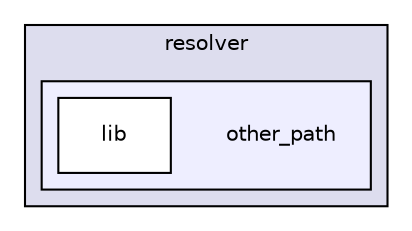 digraph "gulp-src/node_modules/gulp/node_modules/liftoff/node_modules/resolve/test/resolver/other_path" {
  compound=true
  node [ fontsize="10", fontname="Helvetica"];
  edge [ labelfontsize="10", labelfontname="Helvetica"];
  subgraph clusterdir_2607a2f6ff488dd408f5e9a447449b45 {
    graph [ bgcolor="#ddddee", pencolor="black", label="resolver" fontname="Helvetica", fontsize="10", URL="dir_2607a2f6ff488dd408f5e9a447449b45.html"]
  subgraph clusterdir_703ae16b603bb1c4c2eb864f65b795c7 {
    graph [ bgcolor="#eeeeff", pencolor="black", label="" URL="dir_703ae16b603bb1c4c2eb864f65b795c7.html"];
    dir_703ae16b603bb1c4c2eb864f65b795c7 [shape=plaintext label="other_path"];
    dir_141af6817bbd5a62604dca829bf2b67b [shape=box label="lib" color="black" fillcolor="white" style="filled" URL="dir_141af6817bbd5a62604dca829bf2b67b.html"];
  }
  }
}
